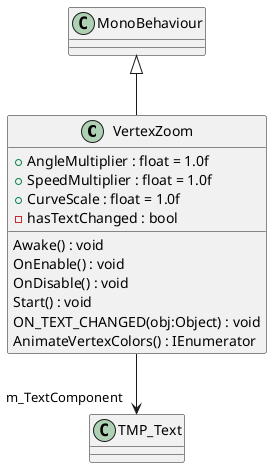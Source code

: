 @startuml
class VertexZoom {
    + AngleMultiplier : float = 1.0f
    + SpeedMultiplier : float = 1.0f
    + CurveScale : float = 1.0f
    - hasTextChanged : bool
    Awake() : void
    OnEnable() : void
    OnDisable() : void
    Start() : void
    ON_TEXT_CHANGED(obj:Object) : void
    AnimateVertexColors() : IEnumerator
}
MonoBehaviour <|-- VertexZoom
VertexZoom --> "m_TextComponent" TMP_Text
@enduml
